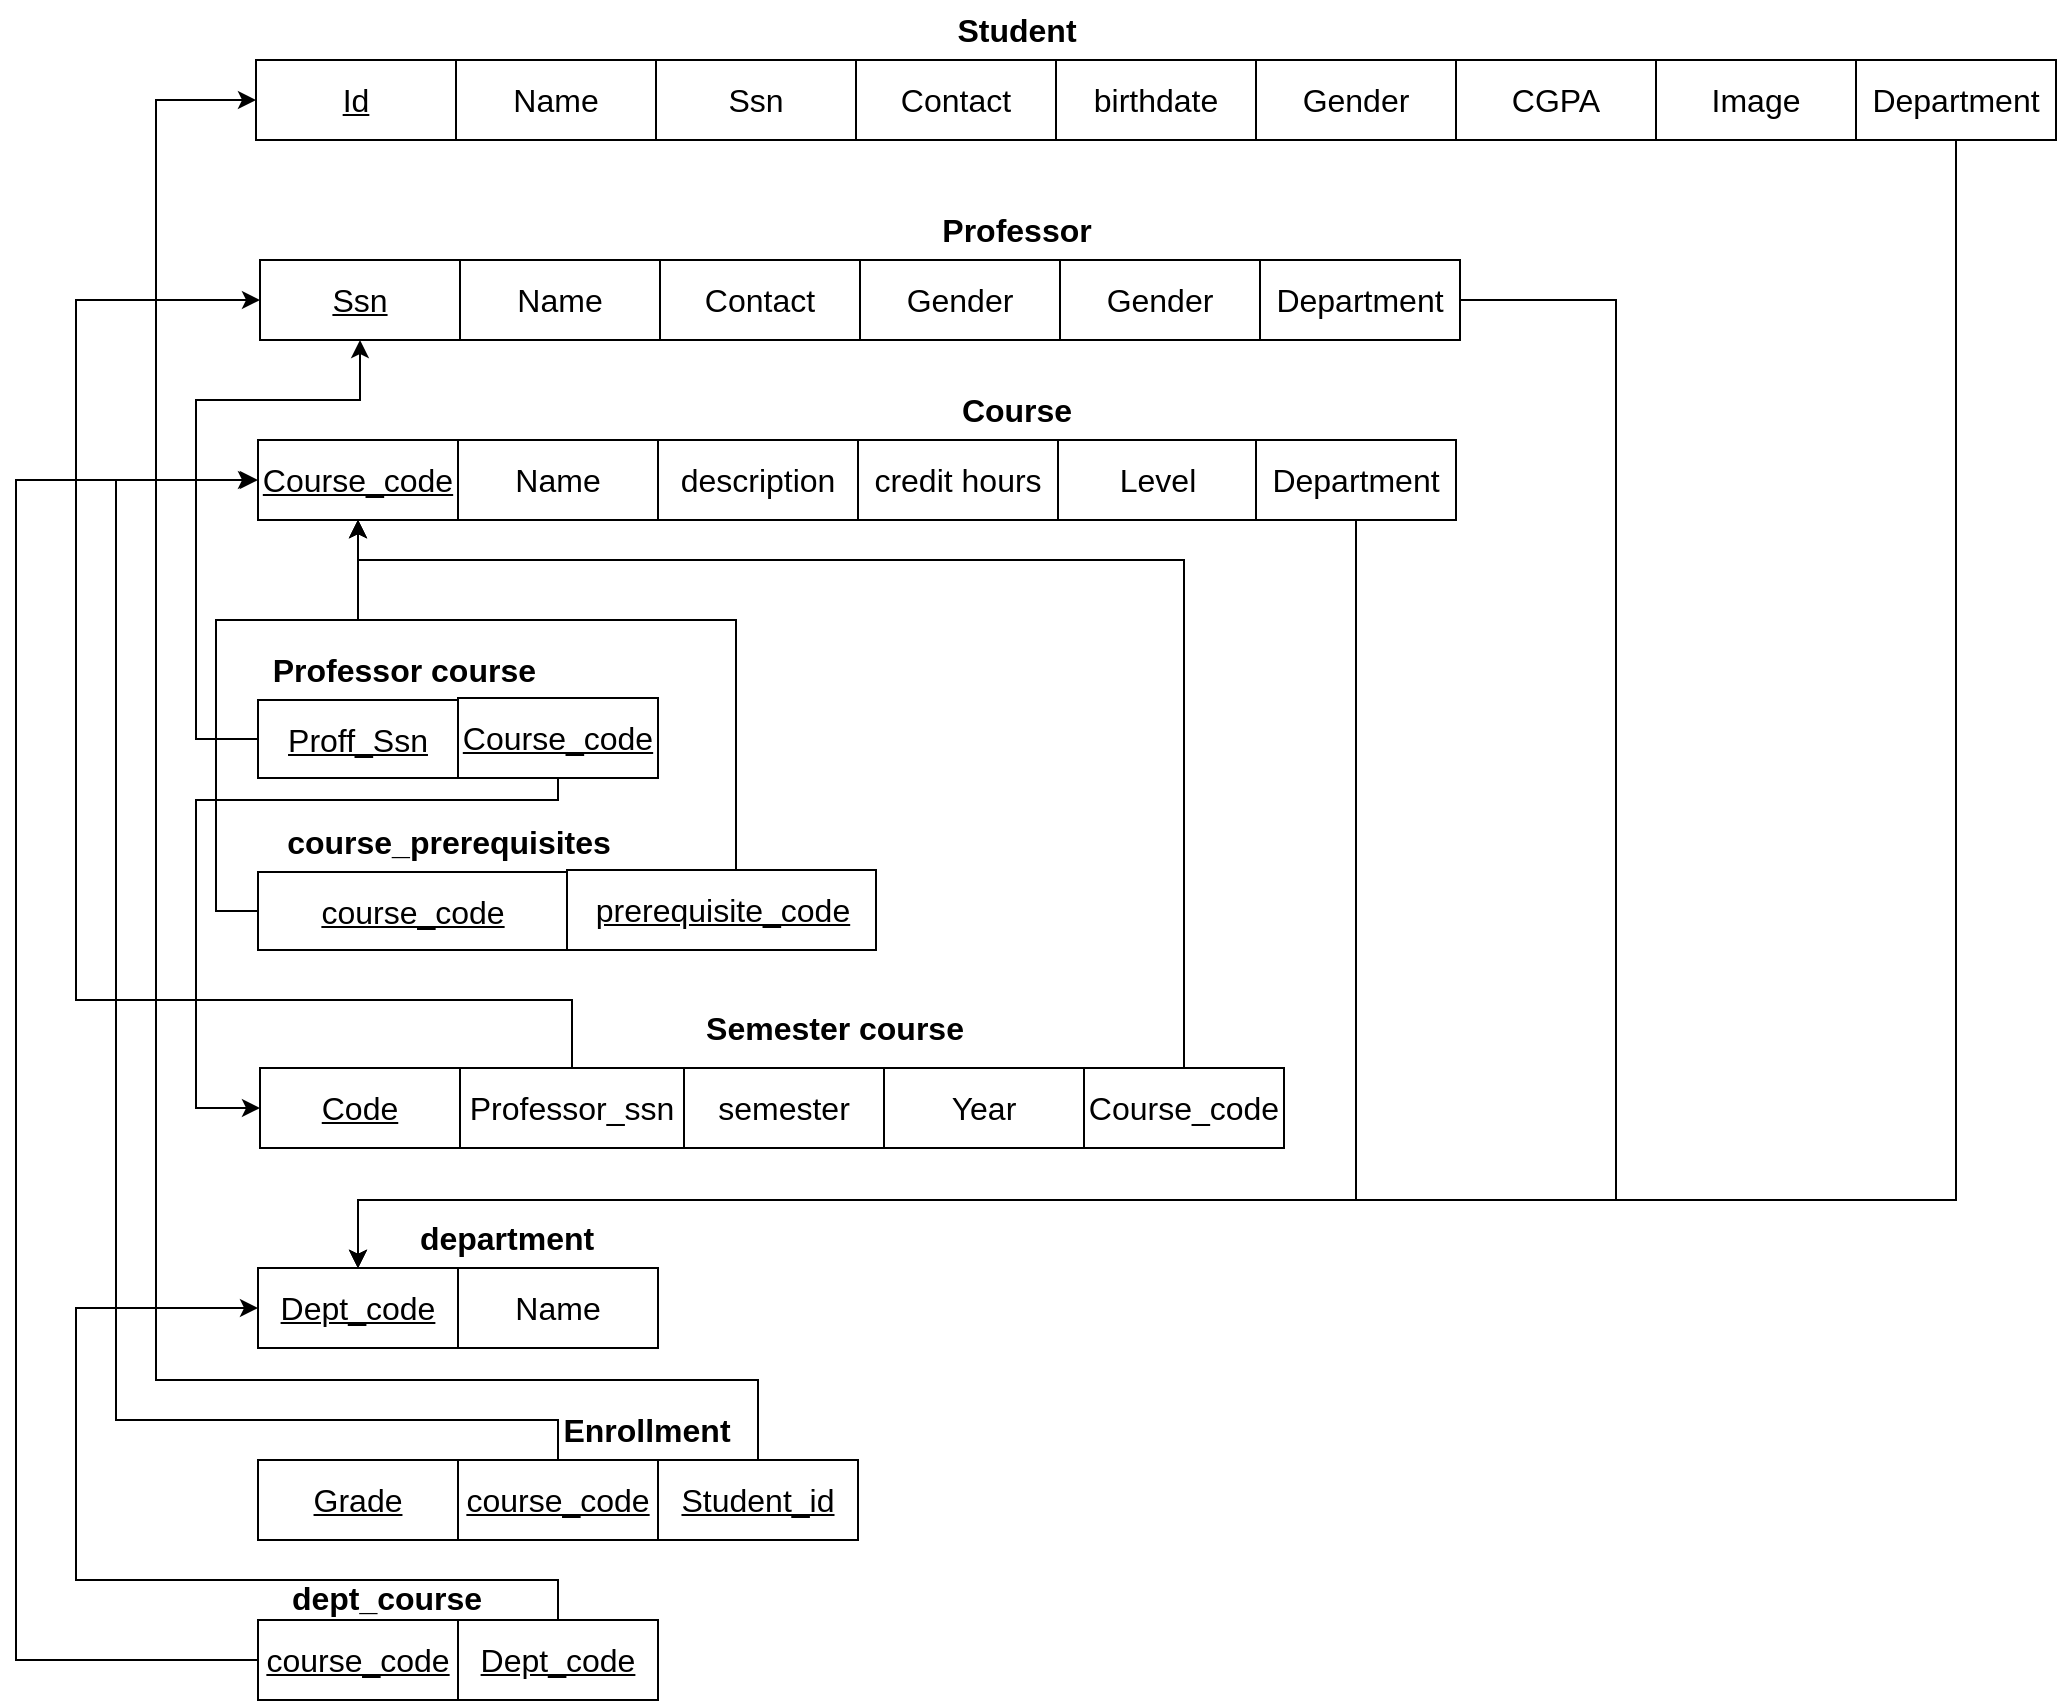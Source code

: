 <mxfile version="23.1.2" type="github">
  <diagram name="Page-1" id="H8Fmk1gkl9ns82ND5phb">
    <mxGraphModel dx="1740" dy="461" grid="1" gridSize="10" guides="1" tooltips="1" connect="1" arrows="1" fold="1" page="1" pageScale="1" pageWidth="827" pageHeight="1169" math="0" shadow="0">
      <root>
        <mxCell id="0" />
        <mxCell id="1" parent="0" />
        <mxCell id="vLL69dcqQMqUbyTp-pWN-5" value="&lt;font style=&quot;font-size: 16px;&quot;&gt;&lt;b&gt;Student&lt;/b&gt;&lt;/font&gt;" style="text;html=1;align=center;verticalAlign=middle;resizable=0;points=[];autosize=1;strokeColor=none;fillColor=none;" parent="1" vertex="1">
          <mxGeometry x="360" y="70" width="80" height="30" as="geometry" />
        </mxCell>
        <mxCell id="vLL69dcqQMqUbyTp-pWN-15" value="" style="group" parent="1" vertex="1" connectable="0">
          <mxGeometry x="30" y="200" width="700" height="40" as="geometry" />
        </mxCell>
        <mxCell id="vLL69dcqQMqUbyTp-pWN-16" value="&lt;u&gt;&lt;font style=&quot;font-size: 16px;&quot;&gt;Ssn&lt;/font&gt;&lt;/u&gt;" style="rounded=0;whiteSpace=wrap;html=1;" parent="vLL69dcqQMqUbyTp-pWN-15" vertex="1">
          <mxGeometry x="-8" width="100" height="40" as="geometry" />
        </mxCell>
        <mxCell id="vLL69dcqQMqUbyTp-pWN-17" value="&lt;font style=&quot;font-size: 16px;&quot;&gt;Name&lt;/font&gt;" style="rounded=0;whiteSpace=wrap;html=1;" parent="vLL69dcqQMqUbyTp-pWN-15" vertex="1">
          <mxGeometry x="92" width="100" height="40" as="geometry" />
        </mxCell>
        <mxCell id="vLL69dcqQMqUbyTp-pWN-19" value="&lt;font style=&quot;font-size: 16px;&quot;&gt;Contact&lt;/font&gt;" style="rounded=0;whiteSpace=wrap;html=1;" parent="vLL69dcqQMqUbyTp-pWN-15" vertex="1">
          <mxGeometry x="192" width="100" height="40" as="geometry" />
        </mxCell>
        <mxCell id="vLL69dcqQMqUbyTp-pWN-21" value="&lt;span style=&quot;font-size: 16px;&quot;&gt;Gender&lt;/span&gt;" style="rounded=0;whiteSpace=wrap;html=1;" parent="vLL69dcqQMqUbyTp-pWN-15" vertex="1">
          <mxGeometry x="292" width="100" height="40" as="geometry" />
        </mxCell>
        <mxCell id="vLL69dcqQMqUbyTp-pWN-25" value="&lt;span style=&quot;font-size: 16px;&quot;&gt;Gender&lt;/span&gt;" style="rounded=0;whiteSpace=wrap;html=1;" parent="vLL69dcqQMqUbyTp-pWN-15" vertex="1">
          <mxGeometry x="392" width="100" height="40" as="geometry" />
        </mxCell>
        <mxCell id="VRwD0gzlp4mTHXa8wtLw-57" value="&lt;span style=&quot;font-size: 16px;&quot;&gt;Department&lt;/span&gt;" style="rounded=0;whiteSpace=wrap;html=1;" parent="vLL69dcqQMqUbyTp-pWN-15" vertex="1">
          <mxGeometry x="492" width="100" height="40" as="geometry" />
        </mxCell>
        <mxCell id="vLL69dcqQMqUbyTp-pWN-24" value="" style="group" parent="1" vertex="1" connectable="0">
          <mxGeometry x="20" y="100" width="800" height="40" as="geometry" />
        </mxCell>
        <mxCell id="vLL69dcqQMqUbyTp-pWN-13" value="" style="group" parent="vLL69dcqQMqUbyTp-pWN-24" vertex="1" connectable="0">
          <mxGeometry width="700" height="40" as="geometry" />
        </mxCell>
        <mxCell id="vLL69dcqQMqUbyTp-pWN-6" value="&lt;u&gt;&lt;font style=&quot;font-size: 16px;&quot;&gt;Id&lt;/font&gt;&lt;/u&gt;" style="rounded=0;whiteSpace=wrap;html=1;" parent="vLL69dcqQMqUbyTp-pWN-13" vertex="1">
          <mxGeometry width="100" height="40" as="geometry" />
        </mxCell>
        <mxCell id="vLL69dcqQMqUbyTp-pWN-7" value="&lt;font style=&quot;font-size: 16px;&quot;&gt;Name&lt;/font&gt;" style="rounded=0;whiteSpace=wrap;html=1;" parent="vLL69dcqQMqUbyTp-pWN-13" vertex="1">
          <mxGeometry x="100" width="100" height="40" as="geometry" />
        </mxCell>
        <mxCell id="vLL69dcqQMqUbyTp-pWN-8" value="&lt;font style=&quot;font-size: 16px;&quot;&gt;Ssn&lt;/font&gt;" style="rounded=0;whiteSpace=wrap;html=1;" parent="vLL69dcqQMqUbyTp-pWN-13" vertex="1">
          <mxGeometry x="200" width="100" height="40" as="geometry" />
        </mxCell>
        <mxCell id="vLL69dcqQMqUbyTp-pWN-9" value="&lt;font style=&quot;font-size: 16px;&quot;&gt;Contact&lt;/font&gt;" style="rounded=0;whiteSpace=wrap;html=1;" parent="vLL69dcqQMqUbyTp-pWN-13" vertex="1">
          <mxGeometry x="300" width="100" height="40" as="geometry" />
        </mxCell>
        <mxCell id="vLL69dcqQMqUbyTp-pWN-10" value="&lt;font style=&quot;font-size: 16px;&quot;&gt;birthdate&lt;/font&gt;" style="rounded=0;whiteSpace=wrap;html=1;" parent="vLL69dcqQMqUbyTp-pWN-13" vertex="1">
          <mxGeometry x="400" width="100" height="40" as="geometry" />
        </mxCell>
        <mxCell id="vLL69dcqQMqUbyTp-pWN-11" value="&lt;span style=&quot;font-size: 16px;&quot;&gt;Gender&lt;/span&gt;" style="rounded=0;whiteSpace=wrap;html=1;" parent="vLL69dcqQMqUbyTp-pWN-13" vertex="1">
          <mxGeometry x="500" width="100" height="40" as="geometry" />
        </mxCell>
        <mxCell id="vLL69dcqQMqUbyTp-pWN-12" value="&lt;font style=&quot;font-size: 16px;&quot;&gt;CGPA&lt;/font&gt;" style="rounded=0;whiteSpace=wrap;html=1;" parent="vLL69dcqQMqUbyTp-pWN-13" vertex="1">
          <mxGeometry x="600" width="100" height="40" as="geometry" />
        </mxCell>
        <mxCell id="vLL69dcqQMqUbyTp-pWN-23" value="&lt;font style=&quot;font-size: 16px;&quot;&gt;Image&lt;/font&gt;" style="rounded=0;whiteSpace=wrap;html=1;" parent="vLL69dcqQMqUbyTp-pWN-24" vertex="1">
          <mxGeometry x="700" width="100" height="40" as="geometry" />
        </mxCell>
        <mxCell id="VRwD0gzlp4mTHXa8wtLw-11" value="&lt;font style=&quot;font-size: 16px;&quot;&gt;&lt;b&gt;Course&lt;/b&gt;&lt;/font&gt;" style="text;html=1;align=center;verticalAlign=middle;resizable=0;points=[];autosize=1;strokeColor=none;fillColor=none;" parent="1" vertex="1">
          <mxGeometry x="360" y="260" width="80" height="30" as="geometry" />
        </mxCell>
        <mxCell id="VRwD0gzlp4mTHXa8wtLw-12" value="" style="group" parent="1" vertex="1" connectable="0">
          <mxGeometry x="14" y="320" width="800" height="424" as="geometry" />
        </mxCell>
        <mxCell id="VRwD0gzlp4mTHXa8wtLw-13" value="" style="group" parent="VRwD0gzlp4mTHXa8wtLw-12" vertex="1" connectable="0">
          <mxGeometry width="700" height="424" as="geometry" />
        </mxCell>
        <mxCell id="VRwD0gzlp4mTHXa8wtLw-26" value="&lt;u&gt;&lt;font style=&quot;font-size: 16px;&quot;&gt;Code&lt;/font&gt;&lt;/u&gt;" style="rounded=0;whiteSpace=wrap;html=1;" parent="VRwD0gzlp4mTHXa8wtLw-13" vertex="1">
          <mxGeometry x="8" y="284" width="100" height="40" as="geometry" />
        </mxCell>
        <mxCell id="VRwD0gzlp4mTHXa8wtLw-27" value="&lt;font style=&quot;font-size: 16px;&quot;&gt;semester&lt;/font&gt;" style="rounded=0;whiteSpace=wrap;html=1;" parent="VRwD0gzlp4mTHXa8wtLw-13" vertex="1">
          <mxGeometry x="220" y="284" width="100" height="40" as="geometry" />
        </mxCell>
        <mxCell id="VRwD0gzlp4mTHXa8wtLw-28" value="&lt;font style=&quot;font-size: 16px;&quot;&gt;Year&lt;/font&gt;" style="rounded=0;whiteSpace=wrap;html=1;" parent="VRwD0gzlp4mTHXa8wtLw-13" vertex="1">
          <mxGeometry x="320" y="284" width="100" height="40" as="geometry" />
        </mxCell>
        <mxCell id="VRwD0gzlp4mTHXa8wtLw-29" value="&lt;font style=&quot;font-size: 16px;&quot;&gt;Course_code&lt;/font&gt;" style="rounded=0;whiteSpace=wrap;html=1;" parent="VRwD0gzlp4mTHXa8wtLw-13" vertex="1">
          <mxGeometry x="420" y="284" width="100" height="40" as="geometry" />
        </mxCell>
        <mxCell id="VRwD0gzlp4mTHXa8wtLw-69" value="" style="group" parent="VRwD0gzlp4mTHXa8wtLw-13" vertex="1" connectable="0">
          <mxGeometry x="7" y="384" width="200" height="40" as="geometry" />
        </mxCell>
        <mxCell id="VRwD0gzlp4mTHXa8wtLw-32" value="&lt;u&gt;&lt;font style=&quot;font-size: 16px;&quot;&gt;Dept_code&lt;/font&gt;&lt;/u&gt;" style="rounded=0;whiteSpace=wrap;html=1;" parent="VRwD0gzlp4mTHXa8wtLw-69" vertex="1">
          <mxGeometry width="100" height="40" as="geometry" />
        </mxCell>
        <mxCell id="VRwD0gzlp4mTHXa8wtLw-33" value="&lt;font style=&quot;font-size: 16px;&quot;&gt;Name&lt;/font&gt;" style="rounded=0;whiteSpace=wrap;html=1;" parent="VRwD0gzlp4mTHXa8wtLw-69" vertex="1">
          <mxGeometry x="100" width="100" height="40" as="geometry" />
        </mxCell>
        <mxCell id="VRwD0gzlp4mTHXa8wtLw-80" value="&lt;font style=&quot;font-size: 16px;&quot;&gt;Professor_ssn&lt;/font&gt;" style="rounded=0;whiteSpace=wrap;html=1;" parent="VRwD0gzlp4mTHXa8wtLw-13" vertex="1">
          <mxGeometry x="108" y="284" width="112" height="40" as="geometry" />
        </mxCell>
        <mxCell id="VRwD0gzlp4mTHXa8wtLw-51" value="&lt;font style=&quot;font-size: 16px;&quot;&gt;&lt;b&gt;Professor course&lt;span style=&quot;white-space: pre;&quot;&gt;&#x9;&lt;/span&gt;&lt;/b&gt;&lt;/font&gt;" style="text;html=1;align=center;verticalAlign=middle;resizable=0;points=[];autosize=1;strokeColor=none;fillColor=none;" parent="VRwD0gzlp4mTHXa8wtLw-13" vertex="1">
          <mxGeometry y="70" width="170" height="30" as="geometry" />
        </mxCell>
        <mxCell id="VRwD0gzlp4mTHXa8wtLw-56" value="&lt;span style=&quot;font-size: 16px;&quot;&gt;&lt;b&gt;course_prerequisites&lt;/b&gt;&lt;/span&gt;" style="text;html=1;align=center;verticalAlign=middle;resizable=0;points=[];autosize=1;strokeColor=none;fillColor=none;" parent="VRwD0gzlp4mTHXa8wtLw-13" vertex="1">
          <mxGeometry x="7" y="156" width="190" height="30" as="geometry" />
        </mxCell>
        <mxCell id="VRwD0gzlp4mTHXa8wtLw-25" value="&lt;font style=&quot;font-size: 16px;&quot;&gt;&lt;b&gt;Semester course&lt;/b&gt;&lt;/font&gt;" style="text;html=1;align=center;verticalAlign=middle;resizable=0;points=[];autosize=1;strokeColor=none;fillColor=none;" parent="VRwD0gzlp4mTHXa8wtLw-13" vertex="1">
          <mxGeometry x="220" y="249" width="150" height="30" as="geometry" />
        </mxCell>
        <mxCell id="VRwD0gzlp4mTHXa8wtLw-31" value="&lt;font style=&quot;font-size: 16px;&quot;&gt;&lt;b&gt;department&lt;/b&gt;&lt;/font&gt;" style="text;html=1;align=center;verticalAlign=middle;resizable=0;points=[];autosize=1;strokeColor=none;fillColor=none;" parent="VRwD0gzlp4mTHXa8wtLw-13" vertex="1">
          <mxGeometry x="76" y="354" width="110" height="30" as="geometry" />
        </mxCell>
        <mxCell id="VRwD0gzlp4mTHXa8wtLw-52" value="" style="group" parent="1" vertex="1" connectable="0">
          <mxGeometry x="21" y="419" width="200" height="40" as="geometry" />
        </mxCell>
        <mxCell id="VRwD0gzlp4mTHXa8wtLw-49" value="&lt;u&gt;&lt;font style=&quot;font-size: 16px;&quot;&gt;Proff_Ssn&lt;/font&gt;&lt;/u&gt;" style="rounded=0;whiteSpace=wrap;html=1;" parent="VRwD0gzlp4mTHXa8wtLw-52" vertex="1">
          <mxGeometry y="1" width="100" height="39" as="geometry" />
        </mxCell>
        <mxCell id="VRwD0gzlp4mTHXa8wtLw-50" value="&lt;font style=&quot;font-size: 16px;&quot;&gt;&lt;u&gt;Course_code&lt;/u&gt;&lt;/font&gt;" style="rounded=0;whiteSpace=wrap;html=1;" parent="VRwD0gzlp4mTHXa8wtLw-52" vertex="1">
          <mxGeometry x="100" width="100" height="40" as="geometry" />
        </mxCell>
        <mxCell id="VRwD0gzlp4mTHXa8wtLw-53" value="" style="group" parent="1" vertex="1" connectable="0">
          <mxGeometry x="21" y="505" width="309" height="40" as="geometry" />
        </mxCell>
        <mxCell id="VRwD0gzlp4mTHXa8wtLw-54" value="&lt;u&gt;&lt;font style=&quot;font-size: 16px;&quot;&gt;course_code&lt;/font&gt;&lt;/u&gt;" style="rounded=0;whiteSpace=wrap;html=1;" parent="VRwD0gzlp4mTHXa8wtLw-53" vertex="1">
          <mxGeometry y="1" width="154.5" height="39" as="geometry" />
        </mxCell>
        <mxCell id="VRwD0gzlp4mTHXa8wtLw-55" value="&lt;span style=&quot;font-size: 16px;&quot;&gt;&lt;u&gt;prerequisite_code&lt;/u&gt;&lt;/span&gt;" style="rounded=0;whiteSpace=wrap;html=1;" parent="VRwD0gzlp4mTHXa8wtLw-53" vertex="1">
          <mxGeometry x="154.5" width="154.5" height="40" as="geometry" />
        </mxCell>
        <mxCell id="VRwD0gzlp4mTHXa8wtLw-60" style="edgeStyle=orthogonalEdgeStyle;rounded=0;orthogonalLoop=1;jettySize=auto;html=1;exitX=0.5;exitY=1;exitDx=0;exitDy=0;" parent="1" source="VRwD0gzlp4mTHXa8wtLw-58" target="VRwD0gzlp4mTHXa8wtLw-32" edge="1">
          <mxGeometry relative="1" as="geometry">
            <Array as="points">
              <mxPoint x="870" y="670" />
              <mxPoint x="71" y="670" />
            </Array>
          </mxGeometry>
        </mxCell>
        <mxCell id="VRwD0gzlp4mTHXa8wtLw-58" value="&lt;font style=&quot;font-size: 16px;&quot;&gt;Department&lt;/font&gt;" style="rounded=0;whiteSpace=wrap;html=1;" parent="1" vertex="1">
          <mxGeometry x="820" y="100" width="100" height="40" as="geometry" />
        </mxCell>
        <mxCell id="VRwD0gzlp4mTHXa8wtLw-59" style="edgeStyle=orthogonalEdgeStyle;rounded=0;orthogonalLoop=1;jettySize=auto;html=1;entryX=0.5;entryY=0;entryDx=0;entryDy=0;" parent="1" source="VRwD0gzlp4mTHXa8wtLw-57" target="VRwD0gzlp4mTHXa8wtLw-32" edge="1">
          <mxGeometry relative="1" as="geometry">
            <Array as="points">
              <mxPoint x="700" y="220" />
              <mxPoint x="700" y="670" />
              <mxPoint x="71" y="670" />
            </Array>
          </mxGeometry>
        </mxCell>
        <mxCell id="vLL69dcqQMqUbyTp-pWN-14" value="&lt;font style=&quot;font-size: 16px;&quot;&gt;&lt;b&gt;Professor&lt;/b&gt;&lt;/font&gt;" style="text;html=1;align=center;verticalAlign=middle;resizable=0;points=[];autosize=1;strokeColor=none;fillColor=none;" parent="1" vertex="1">
          <mxGeometry x="350" y="170" width="100" height="30" as="geometry" />
        </mxCell>
        <mxCell id="VRwD0gzlp4mTHXa8wtLw-63" style="edgeStyle=orthogonalEdgeStyle;rounded=0;orthogonalLoop=1;jettySize=auto;html=1;entryX=0.5;entryY=1;entryDx=0;entryDy=0;exitX=0;exitY=0.5;exitDx=0;exitDy=0;" parent="1" source="VRwD0gzlp4mTHXa8wtLw-49" target="vLL69dcqQMqUbyTp-pWN-16" edge="1">
          <mxGeometry relative="1" as="geometry">
            <Array as="points">
              <mxPoint x="-10" y="440" />
              <mxPoint x="-10" y="270" />
              <mxPoint x="72" y="270" />
            </Array>
          </mxGeometry>
        </mxCell>
        <mxCell id="VRwD0gzlp4mTHXa8wtLw-65" style="edgeStyle=orthogonalEdgeStyle;rounded=0;orthogonalLoop=1;jettySize=auto;html=1;entryX=0.5;entryY=1;entryDx=0;entryDy=0;" parent="1" source="VRwD0gzlp4mTHXa8wtLw-54" target="VRwD0gzlp4mTHXa8wtLw-14" edge="1">
          <mxGeometry relative="1" as="geometry">
            <Array as="points">
              <mxPoint y="525" />
              <mxPoint y="380" />
              <mxPoint x="71" y="380" />
            </Array>
          </mxGeometry>
        </mxCell>
        <mxCell id="VRwD0gzlp4mTHXa8wtLw-66" style="edgeStyle=orthogonalEdgeStyle;rounded=0;orthogonalLoop=1;jettySize=auto;html=1;entryX=0.5;entryY=1;entryDx=0;entryDy=0;" parent="1" source="VRwD0gzlp4mTHXa8wtLw-55" target="VRwD0gzlp4mTHXa8wtLw-14" edge="1">
          <mxGeometry relative="1" as="geometry">
            <Array as="points">
              <mxPoint x="260" y="380" />
              <mxPoint x="71" y="380" />
            </Array>
          </mxGeometry>
        </mxCell>
        <mxCell id="VRwD0gzlp4mTHXa8wtLw-68" value="" style="group" parent="1" vertex="1" connectable="0">
          <mxGeometry x="21" y="290" width="599" height="40" as="geometry" />
        </mxCell>
        <mxCell id="VRwD0gzlp4mTHXa8wtLw-14" value="&lt;u&gt;&lt;font style=&quot;font-size: 16px;&quot;&gt;Course_code&lt;/font&gt;&lt;/u&gt;" style="rounded=0;whiteSpace=wrap;html=1;" parent="VRwD0gzlp4mTHXa8wtLw-68" vertex="1">
          <mxGeometry width="100" height="40" as="geometry" />
        </mxCell>
        <mxCell id="VRwD0gzlp4mTHXa8wtLw-15" value="&lt;font style=&quot;font-size: 16px;&quot;&gt;Name&lt;/font&gt;" style="rounded=0;whiteSpace=wrap;html=1;" parent="VRwD0gzlp4mTHXa8wtLw-68" vertex="1">
          <mxGeometry x="100" width="100" height="40" as="geometry" />
        </mxCell>
        <mxCell id="VRwD0gzlp4mTHXa8wtLw-16" value="&lt;font style=&quot;font-size: 16px;&quot;&gt;description&lt;/font&gt;" style="rounded=0;whiteSpace=wrap;html=1;" parent="VRwD0gzlp4mTHXa8wtLw-68" vertex="1">
          <mxGeometry x="200" width="100" height="40" as="geometry" />
        </mxCell>
        <mxCell id="VRwD0gzlp4mTHXa8wtLw-17" value="&lt;font style=&quot;font-size: 16px;&quot;&gt;credit hours&lt;/font&gt;" style="rounded=0;whiteSpace=wrap;html=1;" parent="VRwD0gzlp4mTHXa8wtLw-68" vertex="1">
          <mxGeometry x="300" width="100" height="40" as="geometry" />
        </mxCell>
        <mxCell id="VRwD0gzlp4mTHXa8wtLw-18" value="&lt;font style=&quot;font-size: 16px;&quot;&gt;Level&lt;/font&gt;" style="rounded=0;whiteSpace=wrap;html=1;" parent="VRwD0gzlp4mTHXa8wtLw-68" vertex="1">
          <mxGeometry x="400" width="100" height="40" as="geometry" />
        </mxCell>
        <mxCell id="VRwD0gzlp4mTHXa8wtLw-61" value="&lt;span style=&quot;font-size: 16px;&quot;&gt;Department&lt;/span&gt;" style="rounded=0;whiteSpace=wrap;html=1;" parent="VRwD0gzlp4mTHXa8wtLw-68" vertex="1">
          <mxGeometry x="499" width="100" height="40" as="geometry" />
        </mxCell>
        <mxCell id="VRwD0gzlp4mTHXa8wtLw-67" style="edgeStyle=orthogonalEdgeStyle;rounded=0;orthogonalLoop=1;jettySize=auto;html=1;entryX=0.5;entryY=1;entryDx=0;entryDy=0;" parent="1" source="VRwD0gzlp4mTHXa8wtLw-29" target="VRwD0gzlp4mTHXa8wtLw-14" edge="1">
          <mxGeometry relative="1" as="geometry">
            <Array as="points">
              <mxPoint x="484" y="350" />
              <mxPoint x="71" y="350" />
            </Array>
          </mxGeometry>
        </mxCell>
        <mxCell id="VRwD0gzlp4mTHXa8wtLw-62" style="edgeStyle=orthogonalEdgeStyle;rounded=0;orthogonalLoop=1;jettySize=auto;html=1;entryX=0.5;entryY=0;entryDx=0;entryDy=0;" parent="1" source="VRwD0gzlp4mTHXa8wtLw-61" target="VRwD0gzlp4mTHXa8wtLw-32" edge="1">
          <mxGeometry relative="1" as="geometry">
            <Array as="points">
              <mxPoint x="570" y="670" />
              <mxPoint x="71" y="670" />
            </Array>
          </mxGeometry>
        </mxCell>
        <mxCell id="VRwD0gzlp4mTHXa8wtLw-73" value="&lt;font style=&quot;font-size: 16px;&quot;&gt;&lt;u&gt;Grade&lt;/u&gt;&lt;/font&gt;" style="rounded=0;whiteSpace=wrap;html=1;" parent="1" vertex="1">
          <mxGeometry x="21" y="800" width="100" height="40" as="geometry" />
        </mxCell>
        <mxCell id="VRwD0gzlp4mTHXa8wtLw-78" style="edgeStyle=orthogonalEdgeStyle;rounded=0;orthogonalLoop=1;jettySize=auto;html=1;entryX=0;entryY=0.5;entryDx=0;entryDy=0;" parent="1" source="VRwD0gzlp4mTHXa8wtLw-74" target="VRwD0gzlp4mTHXa8wtLw-14" edge="1">
          <mxGeometry relative="1" as="geometry">
            <Array as="points">
              <mxPoint x="171" y="780" />
              <mxPoint x="-50" y="780" />
              <mxPoint x="-50" y="310" />
            </Array>
          </mxGeometry>
        </mxCell>
        <mxCell id="VRwD0gzlp4mTHXa8wtLw-74" value="&lt;span style=&quot;font-size: 16px;&quot;&gt;&lt;u&gt;course_code&lt;/u&gt;&lt;/span&gt;" style="rounded=0;whiteSpace=wrap;html=1;" parent="1" vertex="1">
          <mxGeometry x="121" y="800" width="100" height="40" as="geometry" />
        </mxCell>
        <mxCell id="VRwD0gzlp4mTHXa8wtLw-79" style="edgeStyle=orthogonalEdgeStyle;rounded=0;orthogonalLoop=1;jettySize=auto;html=1;" parent="1" source="VRwD0gzlp4mTHXa8wtLw-75" target="vLL69dcqQMqUbyTp-pWN-6" edge="1">
          <mxGeometry relative="1" as="geometry">
            <Array as="points">
              <mxPoint x="271" y="760" />
              <mxPoint x="-30" y="760" />
              <mxPoint x="-30" y="120" />
            </Array>
          </mxGeometry>
        </mxCell>
        <mxCell id="VRwD0gzlp4mTHXa8wtLw-75" value="&lt;font style=&quot;font-size: 16px;&quot;&gt;&lt;u&gt;Student_id&lt;/u&gt;&lt;/font&gt;" style="rounded=0;whiteSpace=wrap;html=1;" parent="1" vertex="1">
          <mxGeometry x="221" y="800" width="100" height="40" as="geometry" />
        </mxCell>
        <mxCell id="VRwD0gzlp4mTHXa8wtLw-77" value="&lt;font style=&quot;font-size: 16px;&quot;&gt;&lt;b&gt;Enrollment&lt;/b&gt;&lt;/font&gt;" style="text;html=1;align=center;verticalAlign=middle;resizable=0;points=[];autosize=1;strokeColor=none;fillColor=none;" parent="1" vertex="1">
          <mxGeometry x="160" y="770" width="110" height="30" as="geometry" />
        </mxCell>
        <mxCell id="VRwD0gzlp4mTHXa8wtLw-81" style="edgeStyle=orthogonalEdgeStyle;rounded=0;orthogonalLoop=1;jettySize=auto;html=1;entryX=0;entryY=0.5;entryDx=0;entryDy=0;" parent="1" source="VRwD0gzlp4mTHXa8wtLw-80" target="vLL69dcqQMqUbyTp-pWN-16" edge="1">
          <mxGeometry relative="1" as="geometry">
            <Array as="points">
              <mxPoint x="178" y="570" />
              <mxPoint x="-70" y="570" />
              <mxPoint x="-70" y="220" />
            </Array>
          </mxGeometry>
        </mxCell>
        <mxCell id="5O72jmknDHHnwbMJi12G-9" style="edgeStyle=orthogonalEdgeStyle;rounded=0;orthogonalLoop=1;jettySize=auto;html=1;entryX=0;entryY=0.5;entryDx=0;entryDy=0;" edge="1" parent="1" source="5O72jmknDHHnwbMJi12G-1" target="VRwD0gzlp4mTHXa8wtLw-32">
          <mxGeometry relative="1" as="geometry">
            <Array as="points">
              <mxPoint x="171" y="860" />
              <mxPoint x="-70" y="860" />
              <mxPoint x="-70" y="724" />
            </Array>
          </mxGeometry>
        </mxCell>
        <mxCell id="5O72jmknDHHnwbMJi12G-1" value="&lt;span style=&quot;font-size: 16px;&quot;&gt;&lt;u&gt;Dept_code&lt;/u&gt;&lt;/span&gt;" style="rounded=0;whiteSpace=wrap;html=1;" vertex="1" parent="1">
          <mxGeometry x="121" y="880" width="100" height="40" as="geometry" />
        </mxCell>
        <mxCell id="5O72jmknDHHnwbMJi12G-2" style="edgeStyle=orthogonalEdgeStyle;rounded=0;orthogonalLoop=1;jettySize=auto;html=1;entryX=0;entryY=0.5;entryDx=0;entryDy=0;" edge="1" parent="1" source="VRwD0gzlp4mTHXa8wtLw-50" target="VRwD0gzlp4mTHXa8wtLw-26">
          <mxGeometry relative="1" as="geometry">
            <Array as="points">
              <mxPoint x="171" y="470" />
              <mxPoint x="-10" y="470" />
              <mxPoint x="-10" y="624" />
            </Array>
          </mxGeometry>
        </mxCell>
        <mxCell id="5O72jmknDHHnwbMJi12G-8" style="edgeStyle=orthogonalEdgeStyle;rounded=0;orthogonalLoop=1;jettySize=auto;html=1;" edge="1" parent="1">
          <mxGeometry relative="1" as="geometry">
            <mxPoint x="41" y="899.957" as="sourcePoint" />
            <mxPoint x="20" y="310" as="targetPoint" />
            <Array as="points">
              <mxPoint x="-100" y="900" />
              <mxPoint x="-100" y="310" />
            </Array>
          </mxGeometry>
        </mxCell>
        <mxCell id="5O72jmknDHHnwbMJi12G-3" value="&lt;span style=&quot;font-size: 16px;&quot;&gt;&lt;u&gt;course_code&lt;/u&gt;&lt;/span&gt;" style="rounded=0;whiteSpace=wrap;html=1;" vertex="1" parent="1">
          <mxGeometry x="21" y="880" width="100" height="40" as="geometry" />
        </mxCell>
        <mxCell id="5O72jmknDHHnwbMJi12G-11" value="&lt;font style=&quot;font-size: 16px;&quot;&gt;&lt;b&gt;dept_course&lt;/b&gt;&lt;/font&gt;" style="text;html=1;align=center;verticalAlign=middle;resizable=0;points=[];autosize=1;strokeColor=none;fillColor=none;" vertex="1" parent="1">
          <mxGeometry x="25" y="854" width="120" height="30" as="geometry" />
        </mxCell>
      </root>
    </mxGraphModel>
  </diagram>
</mxfile>
